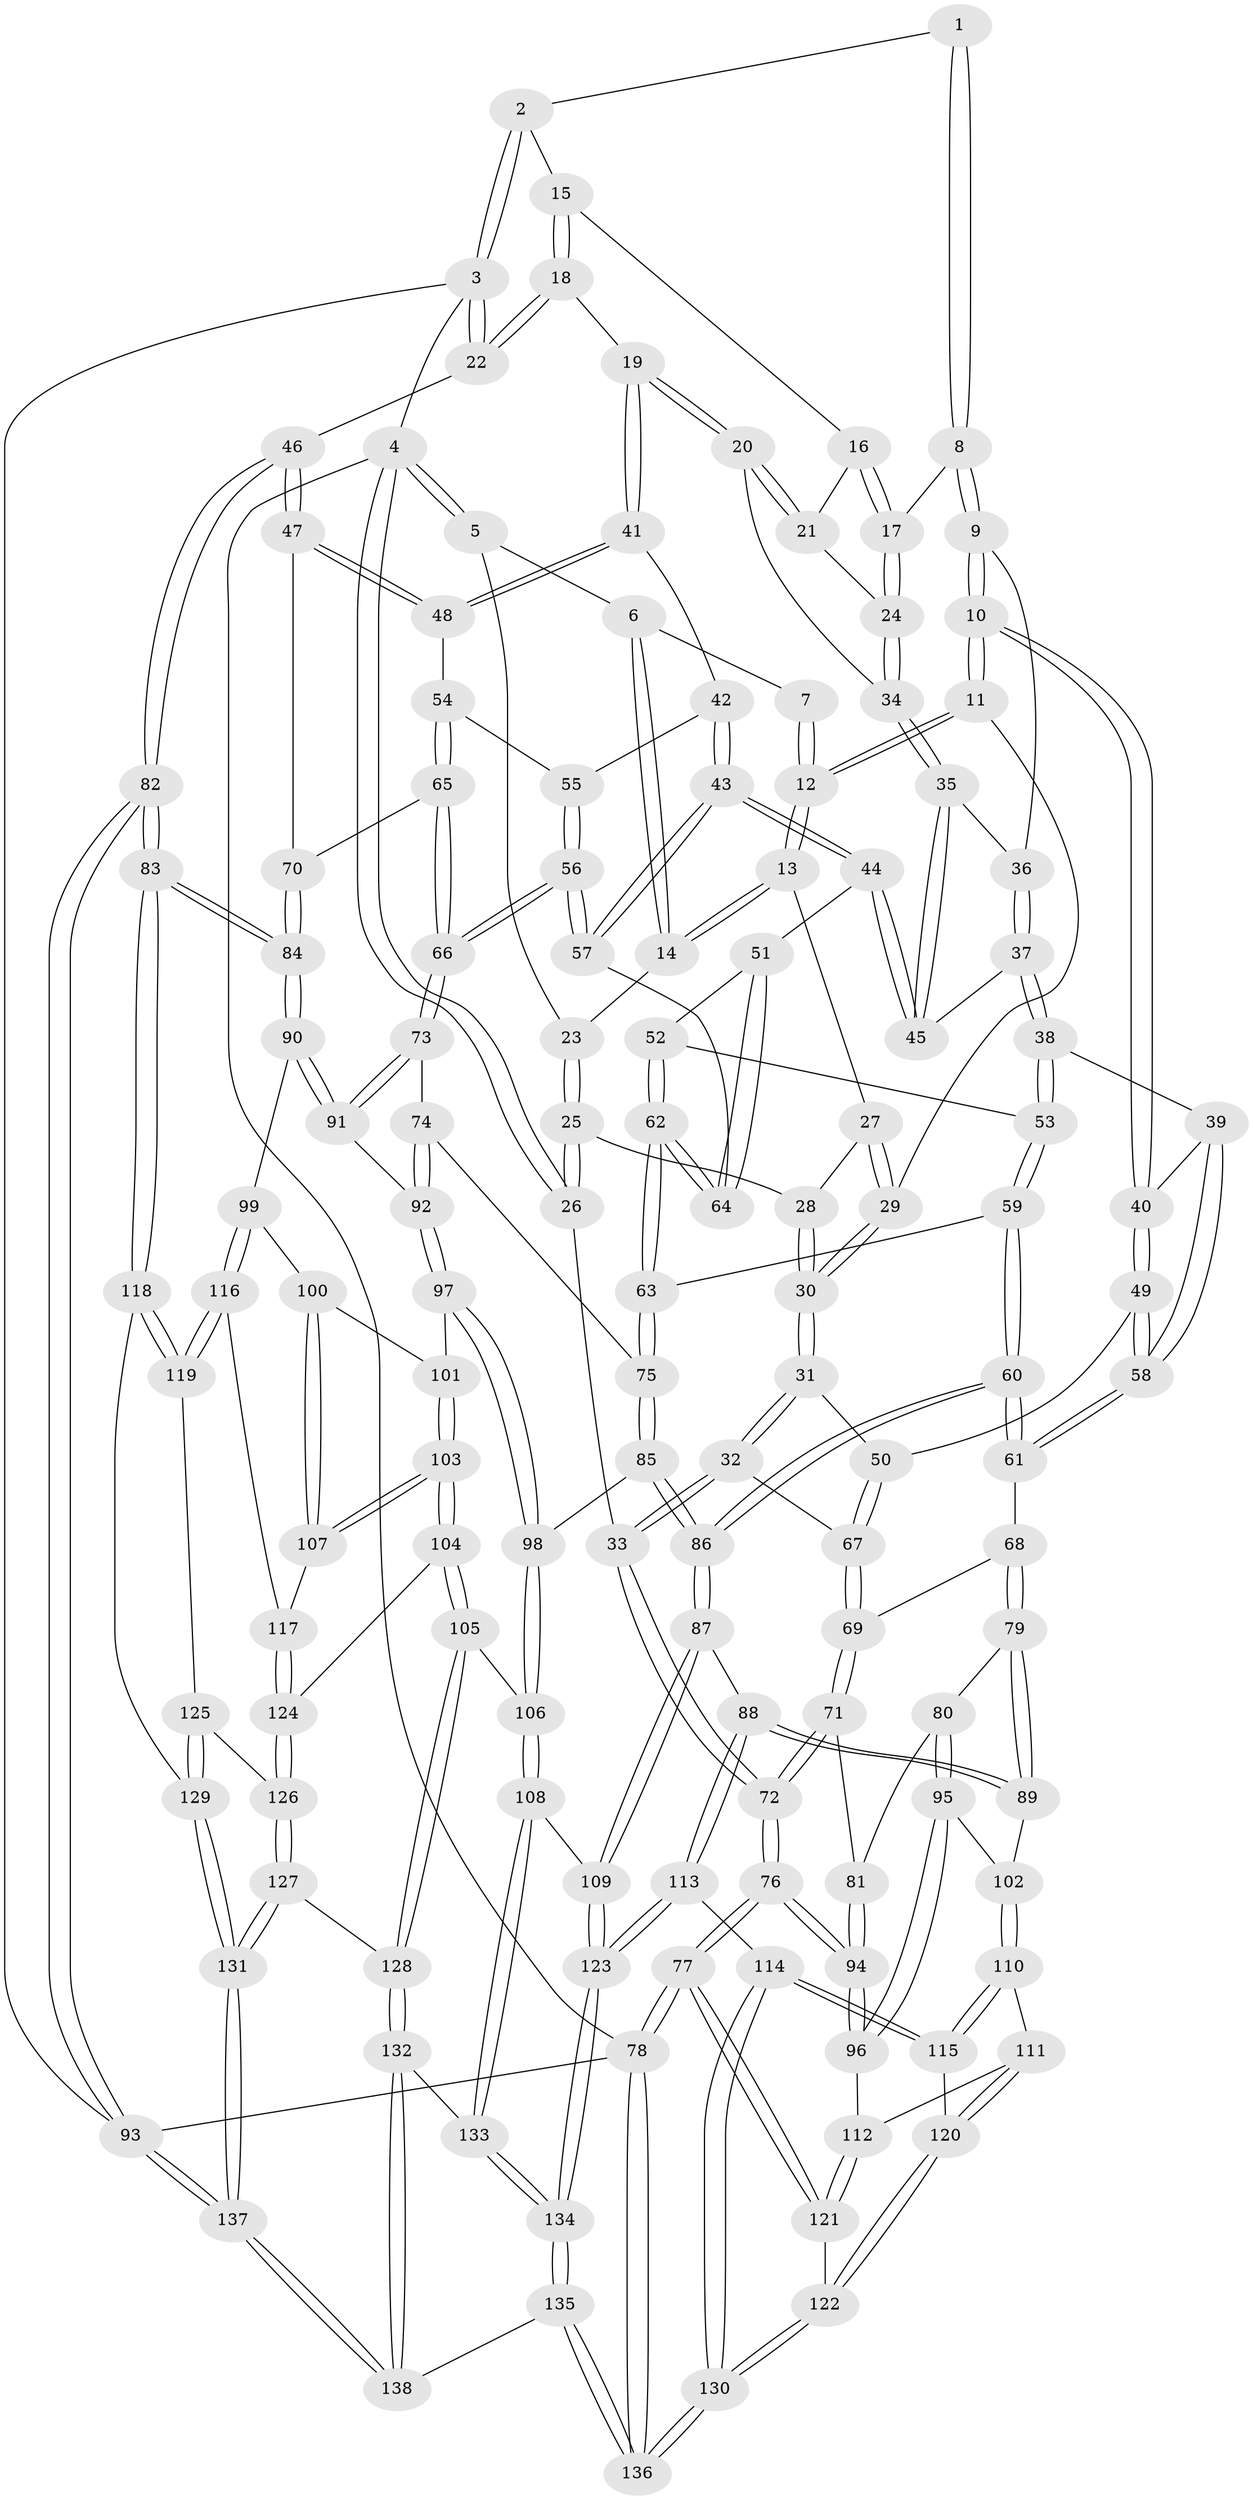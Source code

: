// Generated by graph-tools (version 1.1) at 2025/16/03/09/25 04:16:58]
// undirected, 138 vertices, 342 edges
graph export_dot {
graph [start="1"]
  node [color=gray90,style=filled];
  1 [pos="+0.6337552782471735+0"];
  2 [pos="+1+0"];
  3 [pos="+1+0"];
  4 [pos="+0+0"];
  5 [pos="+0+0"];
  6 [pos="+0+0"];
  7 [pos="+0.318697023071685+0"];
  8 [pos="+0.6041185689631482+0.05814767902358162"];
  9 [pos="+0.5277615342202333+0.12497325867333496"];
  10 [pos="+0.39726326373998033+0.18725037300148042"];
  11 [pos="+0.37316731155251087+0.15992364661853517"];
  12 [pos="+0.362356978711741+0.14183754823521588"];
  13 [pos="+0.20562478443819895+0.11632274261414617"];
  14 [pos="+0.20091392551195092+0.11242031126250072"];
  15 [pos="+0.9381295853461213+0"];
  16 [pos="+0.8620029050780161+0"];
  17 [pos="+0.7069912431345443+0.13141081468853158"];
  18 [pos="+0.93103985614329+0.1894892253603085"];
  19 [pos="+0.8822737847743607+0.23117493452461882"];
  20 [pos="+0.8463117691026135+0.21794282576817356"];
  21 [pos="+0.8327298595061042+0.12243766706508244"];
  22 [pos="+1+0.23272595653940042"];
  23 [pos="+0.08764796096415434+0.11103535845936763"];
  24 [pos="+0.7079541073718835+0.1335895724017098"];
  25 [pos="+0.0834069708170488+0.1482818764488736"];
  26 [pos="+0+0.3171686531743547"];
  27 [pos="+0.16172909962763107+0.16711787218540447"];
  28 [pos="+0.09237689724935211+0.15754812049121578"];
  29 [pos="+0.16382312628134293+0.23087249748510194"];
  30 [pos="+0.12483559180954486+0.2833428666232854"];
  31 [pos="+0.11444453616281156+0.315538873981462"];
  32 [pos="+0+0.3303419786371432"];
  33 [pos="+0+0.31957261283860394"];
  34 [pos="+0.7329649611420407+0.221940267053232"];
  35 [pos="+0.7012204478676524+0.2697594932278858"];
  36 [pos="+0.6159295083242684+0.21577404851491597"];
  37 [pos="+0.5145658824883502+0.30178024756145505"];
  38 [pos="+0.47202860156786025+0.3111354916213908"];
  39 [pos="+0.4417938720487617+0.28284935649586596"];
  40 [pos="+0.39813467316629286+0.20544403151129298"];
  41 [pos="+0.8947621687691513+0.2858409341323666"];
  42 [pos="+0.8363912967204127+0.3542297716675911"];
  43 [pos="+0.7460327588979382+0.3854115479895722"];
  44 [pos="+0.7142477108737892+0.3588930654685974"];
  45 [pos="+0.699405651024456+0.2764036949560118"];
  46 [pos="+1+0.40474573006194436"];
  47 [pos="+1+0.4062441197174217"];
  48 [pos="+1+0.39390473588778113"];
  49 [pos="+0.2012052084989135+0.37068656785258947"];
  50 [pos="+0.19932480906091465+0.37035596254412273"];
  51 [pos="+0.6380306219460419+0.39910743053018455"];
  52 [pos="+0.5464328585884964+0.3728845687335859"];
  53 [pos="+0.4739211692152224+0.315361956734313"];
  54 [pos="+0.9044331686194443+0.42932666828104615"];
  55 [pos="+0.8645392905576715+0.3895561470969181"];
  56 [pos="+0.785867492974201+0.5236808896180103"];
  57 [pos="+0.7784669560918449+0.5131436963589202"];
  58 [pos="+0.29702946278976655+0.5019791607611443"];
  59 [pos="+0.46229213942305547+0.4355310852753186"];
  60 [pos="+0.3366218934616374+0.5440171286454565"];
  61 [pos="+0.3020775431669679+0.5211648659699144"];
  62 [pos="+0.5607758580644533+0.5384462524797478"];
  63 [pos="+0.5562715279912196+0.5446553925825942"];
  64 [pos="+0.6153737908646705+0.4948912753758452"];
  65 [pos="+0.8107523601598103+0.5368825623156942"];
  66 [pos="+0.795589816579822+0.5384441284510667"];
  67 [pos="+0.11278617989028492+0.4901755109781269"];
  68 [pos="+0.2557829424544272+0.5458946876852043"];
  69 [pos="+0.10795089675632677+0.5170311829533766"];
  70 [pos="+0.9000699259348713+0.5626734825085734"];
  71 [pos="+0.06338743096176115+0.5623400610611402"];
  72 [pos="+0+0.503378256706545"];
  73 [pos="+0.7805408629795738+0.5697702953100696"];
  74 [pos="+0.5996137168694329+0.5983388812022956"];
  75 [pos="+0.5475250302416371+0.5849875854773298"];
  76 [pos="+0+0.7567050378226511"];
  77 [pos="+0+0.8458573072137436"];
  78 [pos="+0+1"];
  79 [pos="+0.16527985267780826+0.657527820059699"];
  80 [pos="+0.10142152366320996+0.6260833953309746"];
  81 [pos="+0.09679449653019721+0.6210268388655155"];
  82 [pos="+1+0.8200495846416597"];
  83 [pos="+1+0.7864418320767255"];
  84 [pos="+1+0.748960983165795"];
  85 [pos="+0.5245116006453274+0.6067539200347306"];
  86 [pos="+0.41609958277050746+0.6525284347401571"];
  87 [pos="+0.40548241151140124+0.6912703388183296"];
  88 [pos="+0.33279454907833794+0.737303541248495"];
  89 [pos="+0.17677529621027568+0.6900494331505087"];
  90 [pos="+0.8274593140552655+0.7222745118428425"];
  91 [pos="+0.7768007427382163+0.6294477439473406"];
  92 [pos="+0.68638024810919+0.6890593355185219"];
  93 [pos="+1+1"];
  94 [pos="+0+0.7504608163479133"];
  95 [pos="+0.044856812022412984+0.7210497272038057"];
  96 [pos="+0+0.7567476061338079"];
  97 [pos="+0.6722444011388323+0.7255766871817215"];
  98 [pos="+0.619959061142+0.7419931686570181"];
  99 [pos="+0.8144119959877372+0.7394769282239391"];
  100 [pos="+0.7081674131091128+0.7521288375339702"];
  101 [pos="+0.6967114011769696+0.7508355635589922"];
  102 [pos="+0.1549488448052447+0.7349413689079417"];
  103 [pos="+0.695530427432434+0.8193080903712674"];
  104 [pos="+0.6799401757359647+0.8437336312330842"];
  105 [pos="+0.6780378119361021+0.8455019038720054"];
  106 [pos="+0.5730723880566825+0.8262923375040182"];
  107 [pos="+0.7564874469048921+0.8082043926473467"];
  108 [pos="+0.5365093955290253+0.8459908977113185"];
  109 [pos="+0.5089768398297813+0.8474202622935106"];
  110 [pos="+0.15020682195534218+0.7619731259461794"];
  111 [pos="+0.12789782803664293+0.779846757431217"];
  112 [pos="+0.06262774722834201+0.7979374808384582"];
  113 [pos="+0.2808841919855218+0.8493170449391134"];
  114 [pos="+0.24806792187354185+0.856298918371017"];
  115 [pos="+0.21760865705279903+0.8366108713165626"];
  116 [pos="+0.7985683691433474+0.7945147826590406"];
  117 [pos="+0.7754903361628356+0.8104104434961926"];
  118 [pos="+0.8979035329826711+0.8505911136696609"];
  119 [pos="+0.8344453920637067+0.8445996362805016"];
  120 [pos="+0.12940106354979156+0.852495198910932"];
  121 [pos="+0.07155485614522777+0.8674841239915013"];
  122 [pos="+0.09616604515444722+0.9029746845349437"];
  123 [pos="+0.4103282192100198+1"];
  124 [pos="+0.7629671776490166+0.852197533170838"];
  125 [pos="+0.8190200618815777+0.8718197434936855"];
  126 [pos="+0.7676016337336611+0.8783827775548763"];
  127 [pos="+0.766301513242935+0.8810295528941031"];
  128 [pos="+0.7080489042040505+0.9344451416036538"];
  129 [pos="+0.8369558487218238+0.9342939976291866"];
  130 [pos="+0.11594604150651171+1"];
  131 [pos="+0.8345972830954579+0.9510694672045559"];
  132 [pos="+0.6956629042136279+1"];
  133 [pos="+0.6063103677382733+0.9260265968489049"];
  134 [pos="+0.40470951284610845+1"];
  135 [pos="+0.40087765630352673+1"];
  136 [pos="+0.022216830113241774+1"];
  137 [pos="+0.8605817994831223+1"];
  138 [pos="+0.7573388174450983+1"];
  1 -- 2;
  1 -- 8;
  1 -- 8;
  2 -- 3;
  2 -- 3;
  2 -- 15;
  3 -- 4;
  3 -- 22;
  3 -- 22;
  3 -- 93;
  4 -- 5;
  4 -- 5;
  4 -- 26;
  4 -- 26;
  4 -- 78;
  5 -- 6;
  5 -- 23;
  6 -- 7;
  6 -- 14;
  6 -- 14;
  7 -- 12;
  7 -- 12;
  8 -- 9;
  8 -- 9;
  8 -- 17;
  9 -- 10;
  9 -- 10;
  9 -- 36;
  10 -- 11;
  10 -- 11;
  10 -- 40;
  10 -- 40;
  11 -- 12;
  11 -- 12;
  11 -- 29;
  12 -- 13;
  12 -- 13;
  13 -- 14;
  13 -- 14;
  13 -- 27;
  14 -- 23;
  15 -- 16;
  15 -- 18;
  15 -- 18;
  16 -- 17;
  16 -- 17;
  16 -- 21;
  17 -- 24;
  17 -- 24;
  18 -- 19;
  18 -- 22;
  18 -- 22;
  19 -- 20;
  19 -- 20;
  19 -- 41;
  19 -- 41;
  20 -- 21;
  20 -- 21;
  20 -- 34;
  21 -- 24;
  22 -- 46;
  23 -- 25;
  23 -- 25;
  24 -- 34;
  24 -- 34;
  25 -- 26;
  25 -- 26;
  25 -- 28;
  26 -- 33;
  27 -- 28;
  27 -- 29;
  27 -- 29;
  28 -- 30;
  28 -- 30;
  29 -- 30;
  29 -- 30;
  30 -- 31;
  30 -- 31;
  31 -- 32;
  31 -- 32;
  31 -- 50;
  32 -- 33;
  32 -- 33;
  32 -- 67;
  33 -- 72;
  33 -- 72;
  34 -- 35;
  34 -- 35;
  35 -- 36;
  35 -- 45;
  35 -- 45;
  36 -- 37;
  36 -- 37;
  37 -- 38;
  37 -- 38;
  37 -- 45;
  38 -- 39;
  38 -- 53;
  38 -- 53;
  39 -- 40;
  39 -- 58;
  39 -- 58;
  40 -- 49;
  40 -- 49;
  41 -- 42;
  41 -- 48;
  41 -- 48;
  42 -- 43;
  42 -- 43;
  42 -- 55;
  43 -- 44;
  43 -- 44;
  43 -- 57;
  43 -- 57;
  44 -- 45;
  44 -- 45;
  44 -- 51;
  46 -- 47;
  46 -- 47;
  46 -- 82;
  46 -- 82;
  47 -- 48;
  47 -- 48;
  47 -- 70;
  48 -- 54;
  49 -- 50;
  49 -- 58;
  49 -- 58;
  50 -- 67;
  50 -- 67;
  51 -- 52;
  51 -- 64;
  51 -- 64;
  52 -- 53;
  52 -- 62;
  52 -- 62;
  53 -- 59;
  53 -- 59;
  54 -- 55;
  54 -- 65;
  54 -- 65;
  55 -- 56;
  55 -- 56;
  56 -- 57;
  56 -- 57;
  56 -- 66;
  56 -- 66;
  57 -- 64;
  58 -- 61;
  58 -- 61;
  59 -- 60;
  59 -- 60;
  59 -- 63;
  60 -- 61;
  60 -- 61;
  60 -- 86;
  60 -- 86;
  61 -- 68;
  62 -- 63;
  62 -- 63;
  62 -- 64;
  62 -- 64;
  63 -- 75;
  63 -- 75;
  65 -- 66;
  65 -- 66;
  65 -- 70;
  66 -- 73;
  66 -- 73;
  67 -- 69;
  67 -- 69;
  68 -- 69;
  68 -- 79;
  68 -- 79;
  69 -- 71;
  69 -- 71;
  70 -- 84;
  70 -- 84;
  71 -- 72;
  71 -- 72;
  71 -- 81;
  72 -- 76;
  72 -- 76;
  73 -- 74;
  73 -- 91;
  73 -- 91;
  74 -- 75;
  74 -- 92;
  74 -- 92;
  75 -- 85;
  75 -- 85;
  76 -- 77;
  76 -- 77;
  76 -- 94;
  76 -- 94;
  77 -- 78;
  77 -- 78;
  77 -- 121;
  77 -- 121;
  78 -- 136;
  78 -- 136;
  78 -- 93;
  79 -- 80;
  79 -- 89;
  79 -- 89;
  80 -- 81;
  80 -- 95;
  80 -- 95;
  81 -- 94;
  81 -- 94;
  82 -- 83;
  82 -- 83;
  82 -- 93;
  82 -- 93;
  83 -- 84;
  83 -- 84;
  83 -- 118;
  83 -- 118;
  84 -- 90;
  84 -- 90;
  85 -- 86;
  85 -- 86;
  85 -- 98;
  86 -- 87;
  86 -- 87;
  87 -- 88;
  87 -- 109;
  87 -- 109;
  88 -- 89;
  88 -- 89;
  88 -- 113;
  88 -- 113;
  89 -- 102;
  90 -- 91;
  90 -- 91;
  90 -- 99;
  91 -- 92;
  92 -- 97;
  92 -- 97;
  93 -- 137;
  93 -- 137;
  94 -- 96;
  94 -- 96;
  95 -- 96;
  95 -- 96;
  95 -- 102;
  96 -- 112;
  97 -- 98;
  97 -- 98;
  97 -- 101;
  98 -- 106;
  98 -- 106;
  99 -- 100;
  99 -- 116;
  99 -- 116;
  100 -- 101;
  100 -- 107;
  100 -- 107;
  101 -- 103;
  101 -- 103;
  102 -- 110;
  102 -- 110;
  103 -- 104;
  103 -- 104;
  103 -- 107;
  103 -- 107;
  104 -- 105;
  104 -- 105;
  104 -- 124;
  105 -- 106;
  105 -- 128;
  105 -- 128;
  106 -- 108;
  106 -- 108;
  107 -- 117;
  108 -- 109;
  108 -- 133;
  108 -- 133;
  109 -- 123;
  109 -- 123;
  110 -- 111;
  110 -- 115;
  110 -- 115;
  111 -- 112;
  111 -- 120;
  111 -- 120;
  112 -- 121;
  112 -- 121;
  113 -- 114;
  113 -- 123;
  113 -- 123;
  114 -- 115;
  114 -- 115;
  114 -- 130;
  114 -- 130;
  115 -- 120;
  116 -- 117;
  116 -- 119;
  116 -- 119;
  117 -- 124;
  117 -- 124;
  118 -- 119;
  118 -- 119;
  118 -- 129;
  119 -- 125;
  120 -- 122;
  120 -- 122;
  121 -- 122;
  122 -- 130;
  122 -- 130;
  123 -- 134;
  123 -- 134;
  124 -- 126;
  124 -- 126;
  125 -- 126;
  125 -- 129;
  125 -- 129;
  126 -- 127;
  126 -- 127;
  127 -- 128;
  127 -- 131;
  127 -- 131;
  128 -- 132;
  128 -- 132;
  129 -- 131;
  129 -- 131;
  130 -- 136;
  130 -- 136;
  131 -- 137;
  131 -- 137;
  132 -- 133;
  132 -- 138;
  132 -- 138;
  133 -- 134;
  133 -- 134;
  134 -- 135;
  134 -- 135;
  135 -- 136;
  135 -- 136;
  135 -- 138;
  137 -- 138;
  137 -- 138;
}
